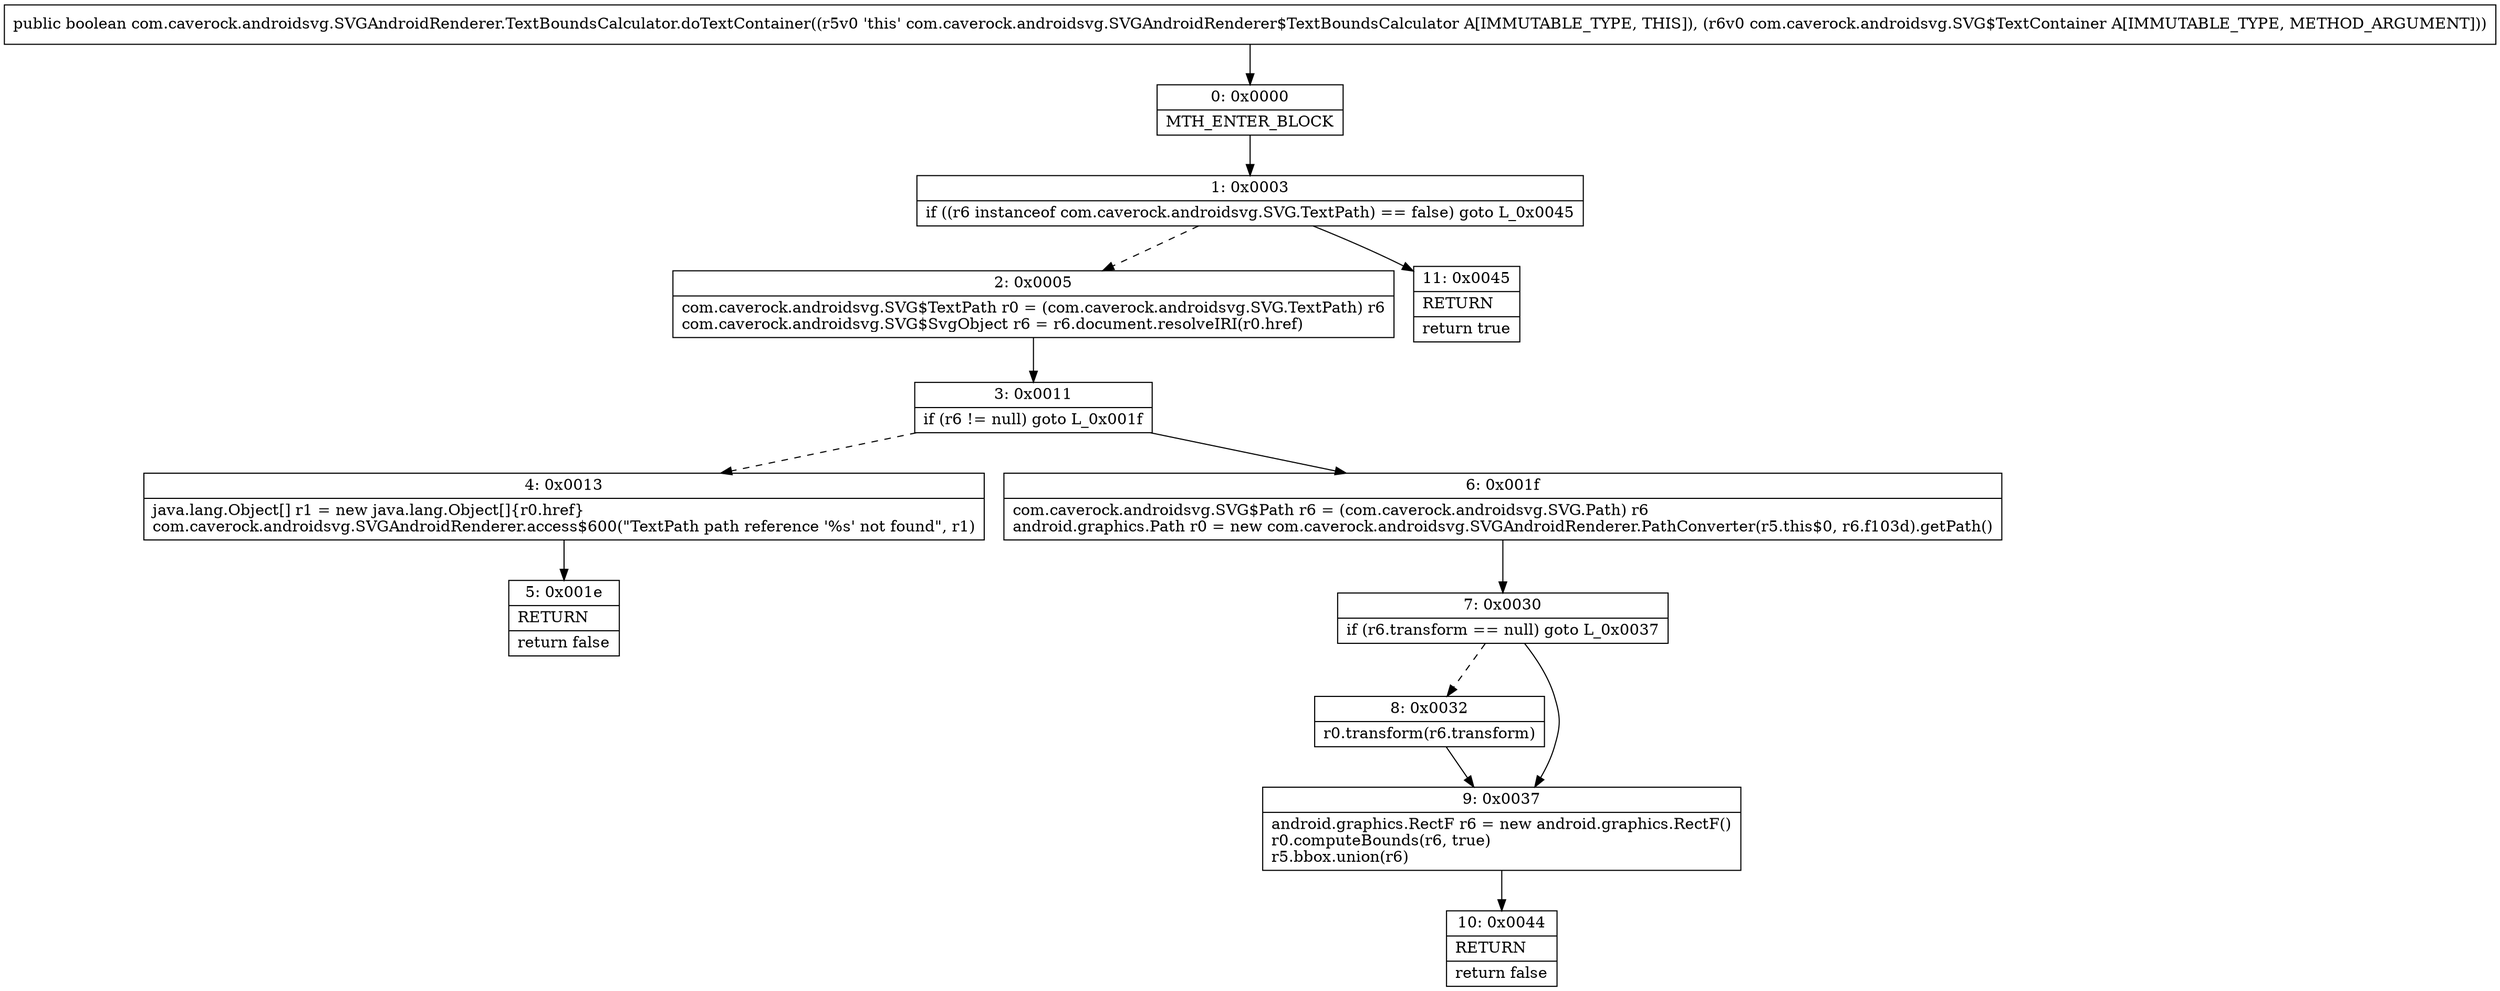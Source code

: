 digraph "CFG forcom.caverock.androidsvg.SVGAndroidRenderer.TextBoundsCalculator.doTextContainer(Lcom\/caverock\/androidsvg\/SVG$TextContainer;)Z" {
Node_0 [shape=record,label="{0\:\ 0x0000|MTH_ENTER_BLOCK\l}"];
Node_1 [shape=record,label="{1\:\ 0x0003|if ((r6 instanceof com.caverock.androidsvg.SVG.TextPath) == false) goto L_0x0045\l}"];
Node_2 [shape=record,label="{2\:\ 0x0005|com.caverock.androidsvg.SVG$TextPath r0 = (com.caverock.androidsvg.SVG.TextPath) r6\lcom.caverock.androidsvg.SVG$SvgObject r6 = r6.document.resolveIRI(r0.href)\l}"];
Node_3 [shape=record,label="{3\:\ 0x0011|if (r6 != null) goto L_0x001f\l}"];
Node_4 [shape=record,label="{4\:\ 0x0013|java.lang.Object[] r1 = new java.lang.Object[]\{r0.href\}\lcom.caverock.androidsvg.SVGAndroidRenderer.access$600(\"TextPath path reference '%s' not found\", r1)\l}"];
Node_5 [shape=record,label="{5\:\ 0x001e|RETURN\l|return false\l}"];
Node_6 [shape=record,label="{6\:\ 0x001f|com.caverock.androidsvg.SVG$Path r6 = (com.caverock.androidsvg.SVG.Path) r6\landroid.graphics.Path r0 = new com.caverock.androidsvg.SVGAndroidRenderer.PathConverter(r5.this$0, r6.f103d).getPath()\l}"];
Node_7 [shape=record,label="{7\:\ 0x0030|if (r6.transform == null) goto L_0x0037\l}"];
Node_8 [shape=record,label="{8\:\ 0x0032|r0.transform(r6.transform)\l}"];
Node_9 [shape=record,label="{9\:\ 0x0037|android.graphics.RectF r6 = new android.graphics.RectF()\lr0.computeBounds(r6, true)\lr5.bbox.union(r6)\l}"];
Node_10 [shape=record,label="{10\:\ 0x0044|RETURN\l|return false\l}"];
Node_11 [shape=record,label="{11\:\ 0x0045|RETURN\l|return true\l}"];
MethodNode[shape=record,label="{public boolean com.caverock.androidsvg.SVGAndroidRenderer.TextBoundsCalculator.doTextContainer((r5v0 'this' com.caverock.androidsvg.SVGAndroidRenderer$TextBoundsCalculator A[IMMUTABLE_TYPE, THIS]), (r6v0 com.caverock.androidsvg.SVG$TextContainer A[IMMUTABLE_TYPE, METHOD_ARGUMENT])) }"];
MethodNode -> Node_0;
Node_0 -> Node_1;
Node_1 -> Node_2[style=dashed];
Node_1 -> Node_11;
Node_2 -> Node_3;
Node_3 -> Node_4[style=dashed];
Node_3 -> Node_6;
Node_4 -> Node_5;
Node_6 -> Node_7;
Node_7 -> Node_8[style=dashed];
Node_7 -> Node_9;
Node_8 -> Node_9;
Node_9 -> Node_10;
}

